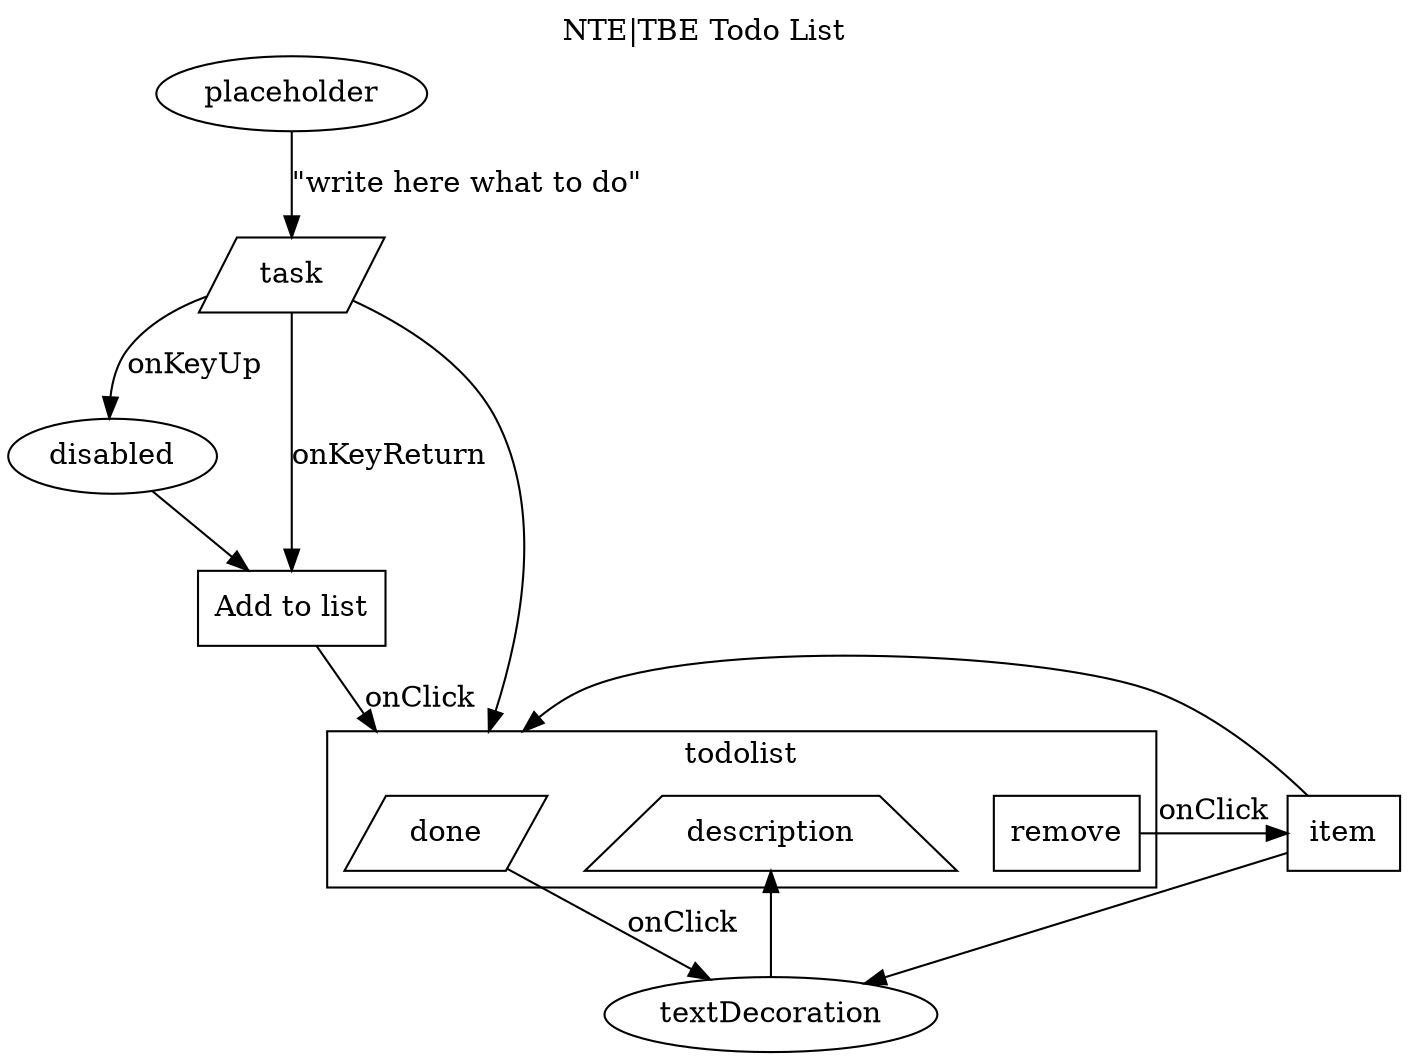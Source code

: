 digraph todoapp {

	node [shape=box];
	compound=true;

	label="NTE|TBE Todo List";
	labelloc=top;

	placeholder -> task [label="\"write here what to do\""];
	task -> disabled  [label="onKeyUp"];
	disabled -> add;
	task -> add   [label="onKeyReturn"];
	add [label="Add to list"];

	subgraph cluster1 {
		remove;
		done;
		description;
		label = "todolist";
	}

	item;

	done -> textDecoration [label="onClick"];
	textDecoration -> description;

	task -> done [lhead=cluster1];
	add -> done [label="onClick",lhead=cluster1];
	remove -> item [label="onClick"];
	item -> done [lhead=cluster1];
	item -> textDecoration;

	disabled [shape=ellipse];
	textDecoration [shape=ellipse];
	description [shape=trapezium];
	placeholder [shape=ellipse];
	task [shape=parallelogram];
	done [shape=parallelogram];

}